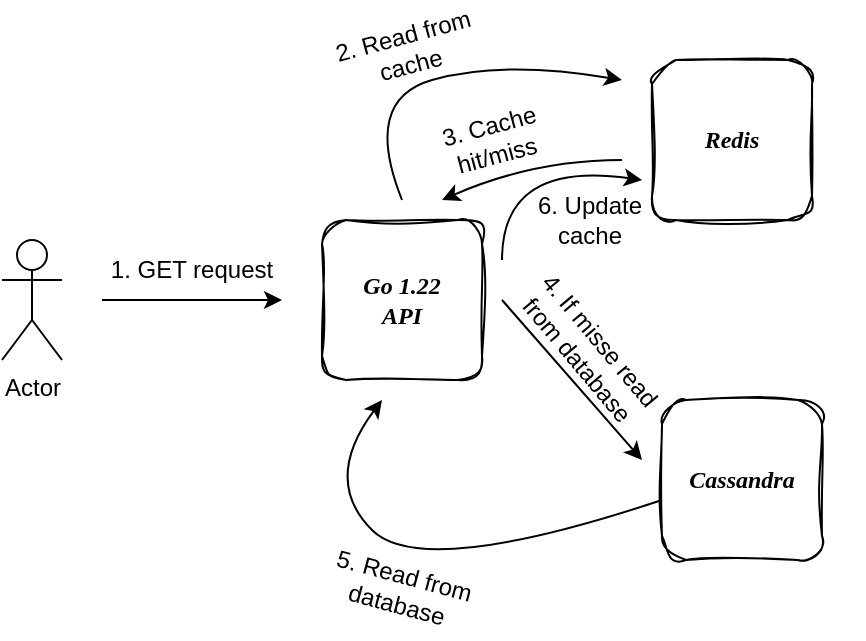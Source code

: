 <mxfile version="24.7.17">
  <diagram name="Strona-1" id="zvwgiOf5Lfky3_C_92z2">
    <mxGraphModel dx="989" dy="509" grid="1" gridSize="10" guides="1" tooltips="1" connect="1" arrows="1" fold="1" page="1" pageScale="1" pageWidth="827" pageHeight="1169" math="0" shadow="0">
      <root>
        <mxCell id="0" />
        <mxCell id="1" parent="0" />
        <mxCell id="j--J7mZvZ6X09uwxpyXL-1" value="&lt;b&gt;&lt;i&gt;&lt;font face=&quot;Comic Sans MS&quot;&gt;Go 1.22&lt;br&gt;API&lt;/font&gt;&lt;/i&gt;&lt;/b&gt;" style="whiteSpace=wrap;html=1;aspect=fixed;sketch=1;curveFitting=1;jiggle=2;rounded=1;" parent="1" vertex="1">
          <mxGeometry x="290" y="150" width="80" height="80" as="geometry" />
        </mxCell>
        <mxCell id="j--J7mZvZ6X09uwxpyXL-2" value="&lt;font face=&quot;Comic Sans MS&quot;&gt;&lt;b&gt;&lt;i&gt;Redis&lt;/i&gt;&lt;/b&gt;&lt;/font&gt;" style="whiteSpace=wrap;html=1;aspect=fixed;sketch=1;curveFitting=1;jiggle=2;rounded=1;" parent="1" vertex="1">
          <mxGeometry x="455" y="70" width="80" height="80" as="geometry" />
        </mxCell>
        <mxCell id="j--J7mZvZ6X09uwxpyXL-3" value="&lt;font face=&quot;Comic Sans MS&quot;&gt;&lt;b&gt;&lt;i&gt;Cassandra&lt;/i&gt;&lt;/b&gt;&lt;/font&gt;" style="whiteSpace=wrap;html=1;aspect=fixed;sketch=1;curveFitting=1;jiggle=2;rounded=1;" parent="1" vertex="1">
          <mxGeometry x="460" y="240" width="80" height="80" as="geometry" />
        </mxCell>
        <mxCell id="xJ9EomoTuf9dD2gPHXFs-4" value="" style="shape=image;verticalLabelPosition=bottom;labelBackgroundColor=default;verticalAlign=top;aspect=fixed;imageAspect=0;image=https://static-00.iconduck.com/assets.00/redis-plain-icon-2048x1748-fmvimw1g.png;" parent="1" vertex="1">
          <mxGeometry x="502.13" y="134.79" width="46.87" height="40" as="geometry" />
        </mxCell>
        <mxCell id="xJ9EomoTuf9dD2gPHXFs-10" value="" style="shape=image;verticalLabelPosition=bottom;labelBackgroundColor=default;verticalAlign=top;aspect=fixed;imageAspect=0;image=https://upload.wikimedia.org/wikipedia/commons/thumb/5/5e/Cassandra_logo.svg/1280px-Cassandra_logo.svg.png;" parent="1" vertex="1">
          <mxGeometry x="487" y="300" width="74" height="49.58" as="geometry" />
        </mxCell>
        <mxCell id="xJ9EomoTuf9dD2gPHXFs-12" value="" style="shape=image;verticalLabelPosition=bottom;labelBackgroundColor=default;verticalAlign=top;aspect=fixed;imageAspect=0;image=https://miro.medium.com/v2/resize:fit:1000/0*YISbBYJg5hkJGcQd.png;" parent="1" vertex="1">
          <mxGeometry x="325.49" y="200" width="80" height="80" as="geometry" />
        </mxCell>
        <mxCell id="7h2VmWnpLdrbCDs591IP-1" value="Actor" style="shape=umlActor;verticalLabelPosition=bottom;verticalAlign=top;html=1;outlineConnect=0;" vertex="1" parent="1">
          <mxGeometry x="130" y="160" width="30" height="60" as="geometry" />
        </mxCell>
        <mxCell id="7h2VmWnpLdrbCDs591IP-2" value="" style="endArrow=classic;html=1;rounded=0;" edge="1" parent="1">
          <mxGeometry width="50" height="50" relative="1" as="geometry">
            <mxPoint x="180" y="190" as="sourcePoint" />
            <mxPoint x="270" y="190" as="targetPoint" />
          </mxGeometry>
        </mxCell>
        <mxCell id="7h2VmWnpLdrbCDs591IP-3" value="1. GET request" style="text;html=1;align=center;verticalAlign=middle;whiteSpace=wrap;rounded=0;" vertex="1" parent="1">
          <mxGeometry x="180" y="160" width="90" height="30" as="geometry" />
        </mxCell>
        <mxCell id="7h2VmWnpLdrbCDs591IP-4" value="" style="curved=1;endArrow=classic;html=1;rounded=0;" edge="1" parent="1">
          <mxGeometry width="50" height="50" relative="1" as="geometry">
            <mxPoint x="330" y="140" as="sourcePoint" />
            <mxPoint x="440" y="80" as="targetPoint" />
            <Array as="points">
              <mxPoint x="310" y="90" />
              <mxPoint x="380" y="70" />
            </Array>
          </mxGeometry>
        </mxCell>
        <mxCell id="7h2VmWnpLdrbCDs591IP-5" value="2. Read from cache" style="text;html=1;align=center;verticalAlign=middle;whiteSpace=wrap;rounded=0;rotation=-15;" vertex="1" parent="1">
          <mxGeometry x="294.51" y="50" width="75.49" height="30" as="geometry" />
        </mxCell>
        <mxCell id="7h2VmWnpLdrbCDs591IP-6" value="" style="curved=1;endArrow=classic;html=1;rounded=0;exitX=0;exitY=0.625;exitDx=0;exitDy=0;exitPerimeter=0;" edge="1" parent="1" source="j--J7mZvZ6X09uwxpyXL-3">
          <mxGeometry width="50" height="50" relative="1" as="geometry">
            <mxPoint x="290" y="330" as="sourcePoint" />
            <mxPoint x="320" y="240" as="targetPoint" />
            <Array as="points">
              <mxPoint x="340" y="330" />
              <mxPoint x="290" y="280" />
            </Array>
          </mxGeometry>
        </mxCell>
        <mxCell id="7h2VmWnpLdrbCDs591IP-7" value="5. Read from database" style="text;html=1;align=center;verticalAlign=middle;whiteSpace=wrap;rounded=0;rotation=15;" vertex="1" parent="1">
          <mxGeometry x="292.26" y="319.58" width="75.49" height="30" as="geometry" />
        </mxCell>
        <mxCell id="7h2VmWnpLdrbCDs591IP-8" value="" style="curved=1;endArrow=classic;html=1;rounded=0;" edge="1" parent="1">
          <mxGeometry width="50" height="50" relative="1" as="geometry">
            <mxPoint x="440" y="120" as="sourcePoint" />
            <mxPoint x="350" y="140" as="targetPoint" />
            <Array as="points">
              <mxPoint x="395.58" y="120" />
            </Array>
          </mxGeometry>
        </mxCell>
        <mxCell id="7h2VmWnpLdrbCDs591IP-9" value="3. Cache hit/miss" style="text;html=1;align=center;verticalAlign=middle;whiteSpace=wrap;rounded=0;rotation=-15;" vertex="1" parent="1">
          <mxGeometry x="338" y="95" width="75.49" height="30" as="geometry" />
        </mxCell>
        <mxCell id="7h2VmWnpLdrbCDs591IP-13" value="" style="endArrow=classic;html=1;rounded=0;" edge="1" parent="1">
          <mxGeometry width="50" height="50" relative="1" as="geometry">
            <mxPoint x="380" y="190" as="sourcePoint" />
            <mxPoint x="450" y="270" as="targetPoint" />
          </mxGeometry>
        </mxCell>
        <mxCell id="7h2VmWnpLdrbCDs591IP-14" value="4. If misse read from database" style="text;html=1;align=center;verticalAlign=middle;whiteSpace=wrap;rounded=0;rotation=50;" vertex="1" parent="1">
          <mxGeometry x="375.76" y="200" width="95.49" height="30" as="geometry" />
        </mxCell>
        <mxCell id="7h2VmWnpLdrbCDs591IP-15" value="" style="curved=1;endArrow=classic;html=1;rounded=0;" edge="1" parent="1">
          <mxGeometry width="50" height="50" relative="1" as="geometry">
            <mxPoint x="380" y="170" as="sourcePoint" />
            <mxPoint x="450" y="130" as="targetPoint" />
            <Array as="points">
              <mxPoint x="380" y="120" />
            </Array>
          </mxGeometry>
        </mxCell>
        <mxCell id="7h2VmWnpLdrbCDs591IP-16" value="6. Update cache" style="text;html=1;align=center;verticalAlign=middle;whiteSpace=wrap;rounded=0;" vertex="1" parent="1">
          <mxGeometry x="393.5" y="134.79" width="60" height="30" as="geometry" />
        </mxCell>
      </root>
    </mxGraphModel>
  </diagram>
</mxfile>
